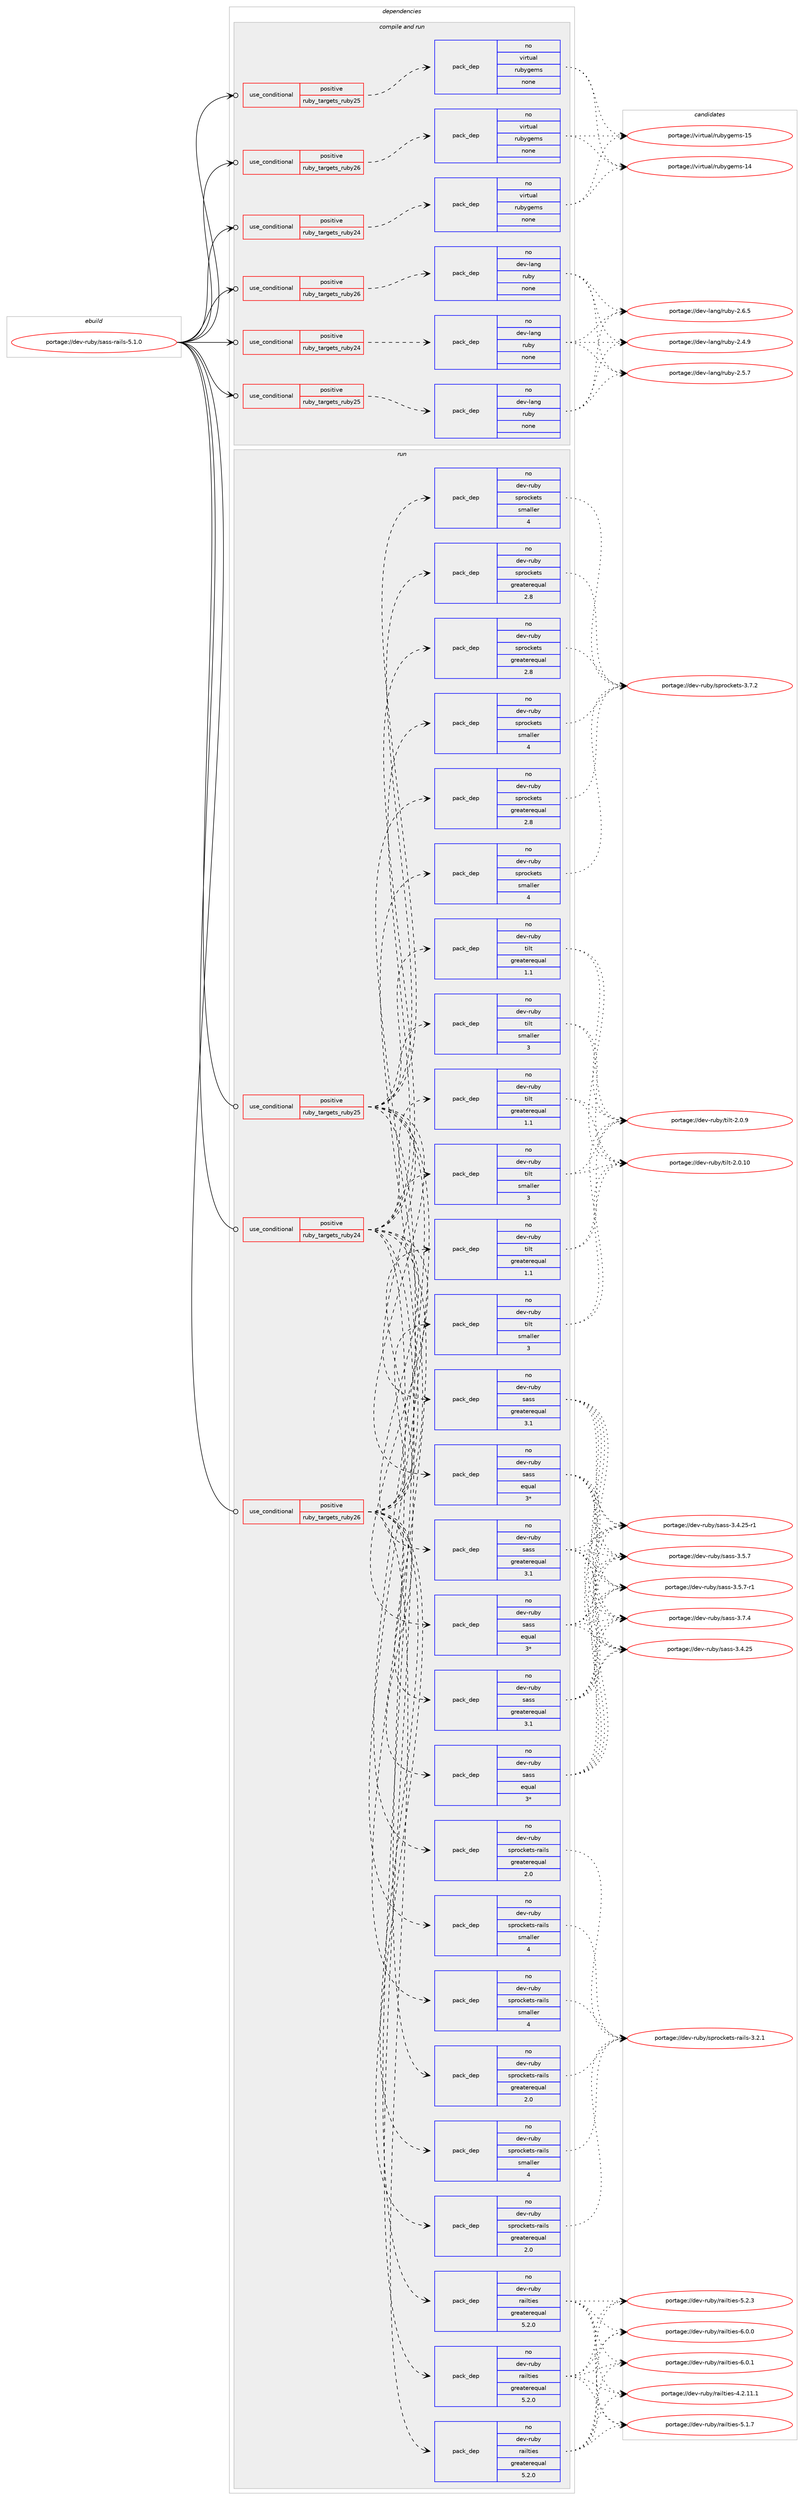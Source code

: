 digraph prolog {

# *************
# Graph options
# *************

newrank=true;
concentrate=true;
compound=true;
graph [rankdir=LR,fontname=Helvetica,fontsize=10,ranksep=1.5];#, ranksep=2.5, nodesep=0.2];
edge  [arrowhead=vee];
node  [fontname=Helvetica,fontsize=10];

# **********
# The ebuild
# **********

subgraph cluster_leftcol {
color=gray;
rank=same;
label=<<i>ebuild</i>>;
id [label="portage://dev-ruby/sass-rails-5.1.0", color=red, width=4, href="../dev-ruby/sass-rails-5.1.0.svg"];
}

# ****************
# The dependencies
# ****************

subgraph cluster_midcol {
color=gray;
label=<<i>dependencies</i>>;
subgraph cluster_compile {
fillcolor="#eeeeee";
style=filled;
label=<<i>compile</i>>;
}
subgraph cluster_compileandrun {
fillcolor="#eeeeee";
style=filled;
label=<<i>compile and run</i>>;
subgraph cond65719 {
dependency248407 [label=<<TABLE BORDER="0" CELLBORDER="1" CELLSPACING="0" CELLPADDING="4"><TR><TD ROWSPAN="3" CELLPADDING="10">use_conditional</TD></TR><TR><TD>positive</TD></TR><TR><TD>ruby_targets_ruby24</TD></TR></TABLE>>, shape=none, color=red];
subgraph pack179141 {
dependency248408 [label=<<TABLE BORDER="0" CELLBORDER="1" CELLSPACING="0" CELLPADDING="4" WIDTH="220"><TR><TD ROWSPAN="6" CELLPADDING="30">pack_dep</TD></TR><TR><TD WIDTH="110">no</TD></TR><TR><TD>dev-lang</TD></TR><TR><TD>ruby</TD></TR><TR><TD>none</TD></TR><TR><TD></TD></TR></TABLE>>, shape=none, color=blue];
}
dependency248407:e -> dependency248408:w [weight=20,style="dashed",arrowhead="vee"];
}
id:e -> dependency248407:w [weight=20,style="solid",arrowhead="odotvee"];
subgraph cond65720 {
dependency248409 [label=<<TABLE BORDER="0" CELLBORDER="1" CELLSPACING="0" CELLPADDING="4"><TR><TD ROWSPAN="3" CELLPADDING="10">use_conditional</TD></TR><TR><TD>positive</TD></TR><TR><TD>ruby_targets_ruby24</TD></TR></TABLE>>, shape=none, color=red];
subgraph pack179142 {
dependency248410 [label=<<TABLE BORDER="0" CELLBORDER="1" CELLSPACING="0" CELLPADDING="4" WIDTH="220"><TR><TD ROWSPAN="6" CELLPADDING="30">pack_dep</TD></TR><TR><TD WIDTH="110">no</TD></TR><TR><TD>virtual</TD></TR><TR><TD>rubygems</TD></TR><TR><TD>none</TD></TR><TR><TD></TD></TR></TABLE>>, shape=none, color=blue];
}
dependency248409:e -> dependency248410:w [weight=20,style="dashed",arrowhead="vee"];
}
id:e -> dependency248409:w [weight=20,style="solid",arrowhead="odotvee"];
subgraph cond65721 {
dependency248411 [label=<<TABLE BORDER="0" CELLBORDER="1" CELLSPACING="0" CELLPADDING="4"><TR><TD ROWSPAN="3" CELLPADDING="10">use_conditional</TD></TR><TR><TD>positive</TD></TR><TR><TD>ruby_targets_ruby25</TD></TR></TABLE>>, shape=none, color=red];
subgraph pack179143 {
dependency248412 [label=<<TABLE BORDER="0" CELLBORDER="1" CELLSPACING="0" CELLPADDING="4" WIDTH="220"><TR><TD ROWSPAN="6" CELLPADDING="30">pack_dep</TD></TR><TR><TD WIDTH="110">no</TD></TR><TR><TD>dev-lang</TD></TR><TR><TD>ruby</TD></TR><TR><TD>none</TD></TR><TR><TD></TD></TR></TABLE>>, shape=none, color=blue];
}
dependency248411:e -> dependency248412:w [weight=20,style="dashed",arrowhead="vee"];
}
id:e -> dependency248411:w [weight=20,style="solid",arrowhead="odotvee"];
subgraph cond65722 {
dependency248413 [label=<<TABLE BORDER="0" CELLBORDER="1" CELLSPACING="0" CELLPADDING="4"><TR><TD ROWSPAN="3" CELLPADDING="10">use_conditional</TD></TR><TR><TD>positive</TD></TR><TR><TD>ruby_targets_ruby25</TD></TR></TABLE>>, shape=none, color=red];
subgraph pack179144 {
dependency248414 [label=<<TABLE BORDER="0" CELLBORDER="1" CELLSPACING="0" CELLPADDING="4" WIDTH="220"><TR><TD ROWSPAN="6" CELLPADDING="30">pack_dep</TD></TR><TR><TD WIDTH="110">no</TD></TR><TR><TD>virtual</TD></TR><TR><TD>rubygems</TD></TR><TR><TD>none</TD></TR><TR><TD></TD></TR></TABLE>>, shape=none, color=blue];
}
dependency248413:e -> dependency248414:w [weight=20,style="dashed",arrowhead="vee"];
}
id:e -> dependency248413:w [weight=20,style="solid",arrowhead="odotvee"];
subgraph cond65723 {
dependency248415 [label=<<TABLE BORDER="0" CELLBORDER="1" CELLSPACING="0" CELLPADDING="4"><TR><TD ROWSPAN="3" CELLPADDING="10">use_conditional</TD></TR><TR><TD>positive</TD></TR><TR><TD>ruby_targets_ruby26</TD></TR></TABLE>>, shape=none, color=red];
subgraph pack179145 {
dependency248416 [label=<<TABLE BORDER="0" CELLBORDER="1" CELLSPACING="0" CELLPADDING="4" WIDTH="220"><TR><TD ROWSPAN="6" CELLPADDING="30">pack_dep</TD></TR><TR><TD WIDTH="110">no</TD></TR><TR><TD>dev-lang</TD></TR><TR><TD>ruby</TD></TR><TR><TD>none</TD></TR><TR><TD></TD></TR></TABLE>>, shape=none, color=blue];
}
dependency248415:e -> dependency248416:w [weight=20,style="dashed",arrowhead="vee"];
}
id:e -> dependency248415:w [weight=20,style="solid",arrowhead="odotvee"];
subgraph cond65724 {
dependency248417 [label=<<TABLE BORDER="0" CELLBORDER="1" CELLSPACING="0" CELLPADDING="4"><TR><TD ROWSPAN="3" CELLPADDING="10">use_conditional</TD></TR><TR><TD>positive</TD></TR><TR><TD>ruby_targets_ruby26</TD></TR></TABLE>>, shape=none, color=red];
subgraph pack179146 {
dependency248418 [label=<<TABLE BORDER="0" CELLBORDER="1" CELLSPACING="0" CELLPADDING="4" WIDTH="220"><TR><TD ROWSPAN="6" CELLPADDING="30">pack_dep</TD></TR><TR><TD WIDTH="110">no</TD></TR><TR><TD>virtual</TD></TR><TR><TD>rubygems</TD></TR><TR><TD>none</TD></TR><TR><TD></TD></TR></TABLE>>, shape=none, color=blue];
}
dependency248417:e -> dependency248418:w [weight=20,style="dashed",arrowhead="vee"];
}
id:e -> dependency248417:w [weight=20,style="solid",arrowhead="odotvee"];
}
subgraph cluster_run {
fillcolor="#eeeeee";
style=filled;
label=<<i>run</i>>;
subgraph cond65725 {
dependency248419 [label=<<TABLE BORDER="0" CELLBORDER="1" CELLSPACING="0" CELLPADDING="4"><TR><TD ROWSPAN="3" CELLPADDING="10">use_conditional</TD></TR><TR><TD>positive</TD></TR><TR><TD>ruby_targets_ruby24</TD></TR></TABLE>>, shape=none, color=red];
subgraph pack179147 {
dependency248420 [label=<<TABLE BORDER="0" CELLBORDER="1" CELLSPACING="0" CELLPADDING="4" WIDTH="220"><TR><TD ROWSPAN="6" CELLPADDING="30">pack_dep</TD></TR><TR><TD WIDTH="110">no</TD></TR><TR><TD>dev-ruby</TD></TR><TR><TD>sass</TD></TR><TR><TD>greaterequal</TD></TR><TR><TD>3.1</TD></TR></TABLE>>, shape=none, color=blue];
}
dependency248419:e -> dependency248420:w [weight=20,style="dashed",arrowhead="vee"];
subgraph pack179148 {
dependency248421 [label=<<TABLE BORDER="0" CELLBORDER="1" CELLSPACING="0" CELLPADDING="4" WIDTH="220"><TR><TD ROWSPAN="6" CELLPADDING="30">pack_dep</TD></TR><TR><TD WIDTH="110">no</TD></TR><TR><TD>dev-ruby</TD></TR><TR><TD>sass</TD></TR><TR><TD>equal</TD></TR><TR><TD>3*</TD></TR></TABLE>>, shape=none, color=blue];
}
dependency248419:e -> dependency248421:w [weight=20,style="dashed",arrowhead="vee"];
subgraph pack179149 {
dependency248422 [label=<<TABLE BORDER="0" CELLBORDER="1" CELLSPACING="0" CELLPADDING="4" WIDTH="220"><TR><TD ROWSPAN="6" CELLPADDING="30">pack_dep</TD></TR><TR><TD WIDTH="110">no</TD></TR><TR><TD>dev-ruby</TD></TR><TR><TD>railties</TD></TR><TR><TD>greaterequal</TD></TR><TR><TD>5.2.0</TD></TR></TABLE>>, shape=none, color=blue];
}
dependency248419:e -> dependency248422:w [weight=20,style="dashed",arrowhead="vee"];
subgraph pack179150 {
dependency248423 [label=<<TABLE BORDER="0" CELLBORDER="1" CELLSPACING="0" CELLPADDING="4" WIDTH="220"><TR><TD ROWSPAN="6" CELLPADDING="30">pack_dep</TD></TR><TR><TD WIDTH="110">no</TD></TR><TR><TD>dev-ruby</TD></TR><TR><TD>sprockets-rails</TD></TR><TR><TD>greaterequal</TD></TR><TR><TD>2.0</TD></TR></TABLE>>, shape=none, color=blue];
}
dependency248419:e -> dependency248423:w [weight=20,style="dashed",arrowhead="vee"];
subgraph pack179151 {
dependency248424 [label=<<TABLE BORDER="0" CELLBORDER="1" CELLSPACING="0" CELLPADDING="4" WIDTH="220"><TR><TD ROWSPAN="6" CELLPADDING="30">pack_dep</TD></TR><TR><TD WIDTH="110">no</TD></TR><TR><TD>dev-ruby</TD></TR><TR><TD>sprockets-rails</TD></TR><TR><TD>smaller</TD></TR><TR><TD>4</TD></TR></TABLE>>, shape=none, color=blue];
}
dependency248419:e -> dependency248424:w [weight=20,style="dashed",arrowhead="vee"];
subgraph pack179152 {
dependency248425 [label=<<TABLE BORDER="0" CELLBORDER="1" CELLSPACING="0" CELLPADDING="4" WIDTH="220"><TR><TD ROWSPAN="6" CELLPADDING="30">pack_dep</TD></TR><TR><TD WIDTH="110">no</TD></TR><TR><TD>dev-ruby</TD></TR><TR><TD>sprockets</TD></TR><TR><TD>greaterequal</TD></TR><TR><TD>2.8</TD></TR></TABLE>>, shape=none, color=blue];
}
dependency248419:e -> dependency248425:w [weight=20,style="dashed",arrowhead="vee"];
subgraph pack179153 {
dependency248426 [label=<<TABLE BORDER="0" CELLBORDER="1" CELLSPACING="0" CELLPADDING="4" WIDTH="220"><TR><TD ROWSPAN="6" CELLPADDING="30">pack_dep</TD></TR><TR><TD WIDTH="110">no</TD></TR><TR><TD>dev-ruby</TD></TR><TR><TD>sprockets</TD></TR><TR><TD>smaller</TD></TR><TR><TD>4</TD></TR></TABLE>>, shape=none, color=blue];
}
dependency248419:e -> dependency248426:w [weight=20,style="dashed",arrowhead="vee"];
subgraph pack179154 {
dependency248427 [label=<<TABLE BORDER="0" CELLBORDER="1" CELLSPACING="0" CELLPADDING="4" WIDTH="220"><TR><TD ROWSPAN="6" CELLPADDING="30">pack_dep</TD></TR><TR><TD WIDTH="110">no</TD></TR><TR><TD>dev-ruby</TD></TR><TR><TD>tilt</TD></TR><TR><TD>greaterequal</TD></TR><TR><TD>1.1</TD></TR></TABLE>>, shape=none, color=blue];
}
dependency248419:e -> dependency248427:w [weight=20,style="dashed",arrowhead="vee"];
subgraph pack179155 {
dependency248428 [label=<<TABLE BORDER="0" CELLBORDER="1" CELLSPACING="0" CELLPADDING="4" WIDTH="220"><TR><TD ROWSPAN="6" CELLPADDING="30">pack_dep</TD></TR><TR><TD WIDTH="110">no</TD></TR><TR><TD>dev-ruby</TD></TR><TR><TD>tilt</TD></TR><TR><TD>smaller</TD></TR><TR><TD>3</TD></TR></TABLE>>, shape=none, color=blue];
}
dependency248419:e -> dependency248428:w [weight=20,style="dashed",arrowhead="vee"];
}
id:e -> dependency248419:w [weight=20,style="solid",arrowhead="odot"];
subgraph cond65726 {
dependency248429 [label=<<TABLE BORDER="0" CELLBORDER="1" CELLSPACING="0" CELLPADDING="4"><TR><TD ROWSPAN="3" CELLPADDING="10">use_conditional</TD></TR><TR><TD>positive</TD></TR><TR><TD>ruby_targets_ruby25</TD></TR></TABLE>>, shape=none, color=red];
subgraph pack179156 {
dependency248430 [label=<<TABLE BORDER="0" CELLBORDER="1" CELLSPACING="0" CELLPADDING="4" WIDTH="220"><TR><TD ROWSPAN="6" CELLPADDING="30">pack_dep</TD></TR><TR><TD WIDTH="110">no</TD></TR><TR><TD>dev-ruby</TD></TR><TR><TD>sass</TD></TR><TR><TD>greaterequal</TD></TR><TR><TD>3.1</TD></TR></TABLE>>, shape=none, color=blue];
}
dependency248429:e -> dependency248430:w [weight=20,style="dashed",arrowhead="vee"];
subgraph pack179157 {
dependency248431 [label=<<TABLE BORDER="0" CELLBORDER="1" CELLSPACING="0" CELLPADDING="4" WIDTH="220"><TR><TD ROWSPAN="6" CELLPADDING="30">pack_dep</TD></TR><TR><TD WIDTH="110">no</TD></TR><TR><TD>dev-ruby</TD></TR><TR><TD>sass</TD></TR><TR><TD>equal</TD></TR><TR><TD>3*</TD></TR></TABLE>>, shape=none, color=blue];
}
dependency248429:e -> dependency248431:w [weight=20,style="dashed",arrowhead="vee"];
subgraph pack179158 {
dependency248432 [label=<<TABLE BORDER="0" CELLBORDER="1" CELLSPACING="0" CELLPADDING="4" WIDTH="220"><TR><TD ROWSPAN="6" CELLPADDING="30">pack_dep</TD></TR><TR><TD WIDTH="110">no</TD></TR><TR><TD>dev-ruby</TD></TR><TR><TD>railties</TD></TR><TR><TD>greaterequal</TD></TR><TR><TD>5.2.0</TD></TR></TABLE>>, shape=none, color=blue];
}
dependency248429:e -> dependency248432:w [weight=20,style="dashed",arrowhead="vee"];
subgraph pack179159 {
dependency248433 [label=<<TABLE BORDER="0" CELLBORDER="1" CELLSPACING="0" CELLPADDING="4" WIDTH="220"><TR><TD ROWSPAN="6" CELLPADDING="30">pack_dep</TD></TR><TR><TD WIDTH="110">no</TD></TR><TR><TD>dev-ruby</TD></TR><TR><TD>sprockets-rails</TD></TR><TR><TD>greaterequal</TD></TR><TR><TD>2.0</TD></TR></TABLE>>, shape=none, color=blue];
}
dependency248429:e -> dependency248433:w [weight=20,style="dashed",arrowhead="vee"];
subgraph pack179160 {
dependency248434 [label=<<TABLE BORDER="0" CELLBORDER="1" CELLSPACING="0" CELLPADDING="4" WIDTH="220"><TR><TD ROWSPAN="6" CELLPADDING="30">pack_dep</TD></TR><TR><TD WIDTH="110">no</TD></TR><TR><TD>dev-ruby</TD></TR><TR><TD>sprockets-rails</TD></TR><TR><TD>smaller</TD></TR><TR><TD>4</TD></TR></TABLE>>, shape=none, color=blue];
}
dependency248429:e -> dependency248434:w [weight=20,style="dashed",arrowhead="vee"];
subgraph pack179161 {
dependency248435 [label=<<TABLE BORDER="0" CELLBORDER="1" CELLSPACING="0" CELLPADDING="4" WIDTH="220"><TR><TD ROWSPAN="6" CELLPADDING="30">pack_dep</TD></TR><TR><TD WIDTH="110">no</TD></TR><TR><TD>dev-ruby</TD></TR><TR><TD>sprockets</TD></TR><TR><TD>greaterequal</TD></TR><TR><TD>2.8</TD></TR></TABLE>>, shape=none, color=blue];
}
dependency248429:e -> dependency248435:w [weight=20,style="dashed",arrowhead="vee"];
subgraph pack179162 {
dependency248436 [label=<<TABLE BORDER="0" CELLBORDER="1" CELLSPACING="0" CELLPADDING="4" WIDTH="220"><TR><TD ROWSPAN="6" CELLPADDING="30">pack_dep</TD></TR><TR><TD WIDTH="110">no</TD></TR><TR><TD>dev-ruby</TD></TR><TR><TD>sprockets</TD></TR><TR><TD>smaller</TD></TR><TR><TD>4</TD></TR></TABLE>>, shape=none, color=blue];
}
dependency248429:e -> dependency248436:w [weight=20,style="dashed",arrowhead="vee"];
subgraph pack179163 {
dependency248437 [label=<<TABLE BORDER="0" CELLBORDER="1" CELLSPACING="0" CELLPADDING="4" WIDTH="220"><TR><TD ROWSPAN="6" CELLPADDING="30">pack_dep</TD></TR><TR><TD WIDTH="110">no</TD></TR><TR><TD>dev-ruby</TD></TR><TR><TD>tilt</TD></TR><TR><TD>greaterequal</TD></TR><TR><TD>1.1</TD></TR></TABLE>>, shape=none, color=blue];
}
dependency248429:e -> dependency248437:w [weight=20,style="dashed",arrowhead="vee"];
subgraph pack179164 {
dependency248438 [label=<<TABLE BORDER="0" CELLBORDER="1" CELLSPACING="0" CELLPADDING="4" WIDTH="220"><TR><TD ROWSPAN="6" CELLPADDING="30">pack_dep</TD></TR><TR><TD WIDTH="110">no</TD></TR><TR><TD>dev-ruby</TD></TR><TR><TD>tilt</TD></TR><TR><TD>smaller</TD></TR><TR><TD>3</TD></TR></TABLE>>, shape=none, color=blue];
}
dependency248429:e -> dependency248438:w [weight=20,style="dashed",arrowhead="vee"];
}
id:e -> dependency248429:w [weight=20,style="solid",arrowhead="odot"];
subgraph cond65727 {
dependency248439 [label=<<TABLE BORDER="0" CELLBORDER="1" CELLSPACING="0" CELLPADDING="4"><TR><TD ROWSPAN="3" CELLPADDING="10">use_conditional</TD></TR><TR><TD>positive</TD></TR><TR><TD>ruby_targets_ruby26</TD></TR></TABLE>>, shape=none, color=red];
subgraph pack179165 {
dependency248440 [label=<<TABLE BORDER="0" CELLBORDER="1" CELLSPACING="0" CELLPADDING="4" WIDTH="220"><TR><TD ROWSPAN="6" CELLPADDING="30">pack_dep</TD></TR><TR><TD WIDTH="110">no</TD></TR><TR><TD>dev-ruby</TD></TR><TR><TD>sass</TD></TR><TR><TD>greaterequal</TD></TR><TR><TD>3.1</TD></TR></TABLE>>, shape=none, color=blue];
}
dependency248439:e -> dependency248440:w [weight=20,style="dashed",arrowhead="vee"];
subgraph pack179166 {
dependency248441 [label=<<TABLE BORDER="0" CELLBORDER="1" CELLSPACING="0" CELLPADDING="4" WIDTH="220"><TR><TD ROWSPAN="6" CELLPADDING="30">pack_dep</TD></TR><TR><TD WIDTH="110">no</TD></TR><TR><TD>dev-ruby</TD></TR><TR><TD>sass</TD></TR><TR><TD>equal</TD></TR><TR><TD>3*</TD></TR></TABLE>>, shape=none, color=blue];
}
dependency248439:e -> dependency248441:w [weight=20,style="dashed",arrowhead="vee"];
subgraph pack179167 {
dependency248442 [label=<<TABLE BORDER="0" CELLBORDER="1" CELLSPACING="0" CELLPADDING="4" WIDTH="220"><TR><TD ROWSPAN="6" CELLPADDING="30">pack_dep</TD></TR><TR><TD WIDTH="110">no</TD></TR><TR><TD>dev-ruby</TD></TR><TR><TD>railties</TD></TR><TR><TD>greaterequal</TD></TR><TR><TD>5.2.0</TD></TR></TABLE>>, shape=none, color=blue];
}
dependency248439:e -> dependency248442:w [weight=20,style="dashed",arrowhead="vee"];
subgraph pack179168 {
dependency248443 [label=<<TABLE BORDER="0" CELLBORDER="1" CELLSPACING="0" CELLPADDING="4" WIDTH="220"><TR><TD ROWSPAN="6" CELLPADDING="30">pack_dep</TD></TR><TR><TD WIDTH="110">no</TD></TR><TR><TD>dev-ruby</TD></TR><TR><TD>sprockets-rails</TD></TR><TR><TD>greaterequal</TD></TR><TR><TD>2.0</TD></TR></TABLE>>, shape=none, color=blue];
}
dependency248439:e -> dependency248443:w [weight=20,style="dashed",arrowhead="vee"];
subgraph pack179169 {
dependency248444 [label=<<TABLE BORDER="0" CELLBORDER="1" CELLSPACING="0" CELLPADDING="4" WIDTH="220"><TR><TD ROWSPAN="6" CELLPADDING="30">pack_dep</TD></TR><TR><TD WIDTH="110">no</TD></TR><TR><TD>dev-ruby</TD></TR><TR><TD>sprockets-rails</TD></TR><TR><TD>smaller</TD></TR><TR><TD>4</TD></TR></TABLE>>, shape=none, color=blue];
}
dependency248439:e -> dependency248444:w [weight=20,style="dashed",arrowhead="vee"];
subgraph pack179170 {
dependency248445 [label=<<TABLE BORDER="0" CELLBORDER="1" CELLSPACING="0" CELLPADDING="4" WIDTH="220"><TR><TD ROWSPAN="6" CELLPADDING="30">pack_dep</TD></TR><TR><TD WIDTH="110">no</TD></TR><TR><TD>dev-ruby</TD></TR><TR><TD>sprockets</TD></TR><TR><TD>greaterequal</TD></TR><TR><TD>2.8</TD></TR></TABLE>>, shape=none, color=blue];
}
dependency248439:e -> dependency248445:w [weight=20,style="dashed",arrowhead="vee"];
subgraph pack179171 {
dependency248446 [label=<<TABLE BORDER="0" CELLBORDER="1" CELLSPACING="0" CELLPADDING="4" WIDTH="220"><TR><TD ROWSPAN="6" CELLPADDING="30">pack_dep</TD></TR><TR><TD WIDTH="110">no</TD></TR><TR><TD>dev-ruby</TD></TR><TR><TD>sprockets</TD></TR><TR><TD>smaller</TD></TR><TR><TD>4</TD></TR></TABLE>>, shape=none, color=blue];
}
dependency248439:e -> dependency248446:w [weight=20,style="dashed",arrowhead="vee"];
subgraph pack179172 {
dependency248447 [label=<<TABLE BORDER="0" CELLBORDER="1" CELLSPACING="0" CELLPADDING="4" WIDTH="220"><TR><TD ROWSPAN="6" CELLPADDING="30">pack_dep</TD></TR><TR><TD WIDTH="110">no</TD></TR><TR><TD>dev-ruby</TD></TR><TR><TD>tilt</TD></TR><TR><TD>greaterequal</TD></TR><TR><TD>1.1</TD></TR></TABLE>>, shape=none, color=blue];
}
dependency248439:e -> dependency248447:w [weight=20,style="dashed",arrowhead="vee"];
subgraph pack179173 {
dependency248448 [label=<<TABLE BORDER="0" CELLBORDER="1" CELLSPACING="0" CELLPADDING="4" WIDTH="220"><TR><TD ROWSPAN="6" CELLPADDING="30">pack_dep</TD></TR><TR><TD WIDTH="110">no</TD></TR><TR><TD>dev-ruby</TD></TR><TR><TD>tilt</TD></TR><TR><TD>smaller</TD></TR><TR><TD>3</TD></TR></TABLE>>, shape=none, color=blue];
}
dependency248439:e -> dependency248448:w [weight=20,style="dashed",arrowhead="vee"];
}
id:e -> dependency248439:w [weight=20,style="solid",arrowhead="odot"];
}
}

# **************
# The candidates
# **************

subgraph cluster_choices {
rank=same;
color=gray;
label=<<i>candidates</i>>;

subgraph choice179141 {
color=black;
nodesep=1;
choiceportage10010111845108971101034711411798121455046524657 [label="portage://dev-lang/ruby-2.4.9", color=red, width=4,href="../dev-lang/ruby-2.4.9.svg"];
choiceportage10010111845108971101034711411798121455046534655 [label="portage://dev-lang/ruby-2.5.7", color=red, width=4,href="../dev-lang/ruby-2.5.7.svg"];
choiceportage10010111845108971101034711411798121455046544653 [label="portage://dev-lang/ruby-2.6.5", color=red, width=4,href="../dev-lang/ruby-2.6.5.svg"];
dependency248408:e -> choiceportage10010111845108971101034711411798121455046524657:w [style=dotted,weight="100"];
dependency248408:e -> choiceportage10010111845108971101034711411798121455046534655:w [style=dotted,weight="100"];
dependency248408:e -> choiceportage10010111845108971101034711411798121455046544653:w [style=dotted,weight="100"];
}
subgraph choice179142 {
color=black;
nodesep=1;
choiceportage118105114116117971084711411798121103101109115454952 [label="portage://virtual/rubygems-14", color=red, width=4,href="../virtual/rubygems-14.svg"];
choiceportage118105114116117971084711411798121103101109115454953 [label="portage://virtual/rubygems-15", color=red, width=4,href="../virtual/rubygems-15.svg"];
dependency248410:e -> choiceportage118105114116117971084711411798121103101109115454952:w [style=dotted,weight="100"];
dependency248410:e -> choiceportage118105114116117971084711411798121103101109115454953:w [style=dotted,weight="100"];
}
subgraph choice179143 {
color=black;
nodesep=1;
choiceportage10010111845108971101034711411798121455046524657 [label="portage://dev-lang/ruby-2.4.9", color=red, width=4,href="../dev-lang/ruby-2.4.9.svg"];
choiceportage10010111845108971101034711411798121455046534655 [label="portage://dev-lang/ruby-2.5.7", color=red, width=4,href="../dev-lang/ruby-2.5.7.svg"];
choiceportage10010111845108971101034711411798121455046544653 [label="portage://dev-lang/ruby-2.6.5", color=red, width=4,href="../dev-lang/ruby-2.6.5.svg"];
dependency248412:e -> choiceportage10010111845108971101034711411798121455046524657:w [style=dotted,weight="100"];
dependency248412:e -> choiceportage10010111845108971101034711411798121455046534655:w [style=dotted,weight="100"];
dependency248412:e -> choiceportage10010111845108971101034711411798121455046544653:w [style=dotted,weight="100"];
}
subgraph choice179144 {
color=black;
nodesep=1;
choiceportage118105114116117971084711411798121103101109115454952 [label="portage://virtual/rubygems-14", color=red, width=4,href="../virtual/rubygems-14.svg"];
choiceportage118105114116117971084711411798121103101109115454953 [label="portage://virtual/rubygems-15", color=red, width=4,href="../virtual/rubygems-15.svg"];
dependency248414:e -> choiceportage118105114116117971084711411798121103101109115454952:w [style=dotted,weight="100"];
dependency248414:e -> choiceportage118105114116117971084711411798121103101109115454953:w [style=dotted,weight="100"];
}
subgraph choice179145 {
color=black;
nodesep=1;
choiceportage10010111845108971101034711411798121455046524657 [label="portage://dev-lang/ruby-2.4.9", color=red, width=4,href="../dev-lang/ruby-2.4.9.svg"];
choiceportage10010111845108971101034711411798121455046534655 [label="portage://dev-lang/ruby-2.5.7", color=red, width=4,href="../dev-lang/ruby-2.5.7.svg"];
choiceportage10010111845108971101034711411798121455046544653 [label="portage://dev-lang/ruby-2.6.5", color=red, width=4,href="../dev-lang/ruby-2.6.5.svg"];
dependency248416:e -> choiceportage10010111845108971101034711411798121455046524657:w [style=dotted,weight="100"];
dependency248416:e -> choiceportage10010111845108971101034711411798121455046534655:w [style=dotted,weight="100"];
dependency248416:e -> choiceportage10010111845108971101034711411798121455046544653:w [style=dotted,weight="100"];
}
subgraph choice179146 {
color=black;
nodesep=1;
choiceportage118105114116117971084711411798121103101109115454952 [label="portage://virtual/rubygems-14", color=red, width=4,href="../virtual/rubygems-14.svg"];
choiceportage118105114116117971084711411798121103101109115454953 [label="portage://virtual/rubygems-15", color=red, width=4,href="../virtual/rubygems-15.svg"];
dependency248418:e -> choiceportage118105114116117971084711411798121103101109115454952:w [style=dotted,weight="100"];
dependency248418:e -> choiceportage118105114116117971084711411798121103101109115454953:w [style=dotted,weight="100"];
}
subgraph choice179147 {
color=black;
nodesep=1;
choiceportage1001011184511411798121471159711511545514652465053 [label="portage://dev-ruby/sass-3.4.25", color=red, width=4,href="../dev-ruby/sass-3.4.25.svg"];
choiceportage10010111845114117981214711597115115455146524650534511449 [label="portage://dev-ruby/sass-3.4.25-r1", color=red, width=4,href="../dev-ruby/sass-3.4.25-r1.svg"];
choiceportage10010111845114117981214711597115115455146534655 [label="portage://dev-ruby/sass-3.5.7", color=red, width=4,href="../dev-ruby/sass-3.5.7.svg"];
choiceportage100101118451141179812147115971151154551465346554511449 [label="portage://dev-ruby/sass-3.5.7-r1", color=red, width=4,href="../dev-ruby/sass-3.5.7-r1.svg"];
choiceportage10010111845114117981214711597115115455146554652 [label="portage://dev-ruby/sass-3.7.4", color=red, width=4,href="../dev-ruby/sass-3.7.4.svg"];
dependency248420:e -> choiceportage1001011184511411798121471159711511545514652465053:w [style=dotted,weight="100"];
dependency248420:e -> choiceportage10010111845114117981214711597115115455146524650534511449:w [style=dotted,weight="100"];
dependency248420:e -> choiceportage10010111845114117981214711597115115455146534655:w [style=dotted,weight="100"];
dependency248420:e -> choiceportage100101118451141179812147115971151154551465346554511449:w [style=dotted,weight="100"];
dependency248420:e -> choiceportage10010111845114117981214711597115115455146554652:w [style=dotted,weight="100"];
}
subgraph choice179148 {
color=black;
nodesep=1;
choiceportage1001011184511411798121471159711511545514652465053 [label="portage://dev-ruby/sass-3.4.25", color=red, width=4,href="../dev-ruby/sass-3.4.25.svg"];
choiceportage10010111845114117981214711597115115455146524650534511449 [label="portage://dev-ruby/sass-3.4.25-r1", color=red, width=4,href="../dev-ruby/sass-3.4.25-r1.svg"];
choiceportage10010111845114117981214711597115115455146534655 [label="portage://dev-ruby/sass-3.5.7", color=red, width=4,href="../dev-ruby/sass-3.5.7.svg"];
choiceportage100101118451141179812147115971151154551465346554511449 [label="portage://dev-ruby/sass-3.5.7-r1", color=red, width=4,href="../dev-ruby/sass-3.5.7-r1.svg"];
choiceportage10010111845114117981214711597115115455146554652 [label="portage://dev-ruby/sass-3.7.4", color=red, width=4,href="../dev-ruby/sass-3.7.4.svg"];
dependency248421:e -> choiceportage1001011184511411798121471159711511545514652465053:w [style=dotted,weight="100"];
dependency248421:e -> choiceportage10010111845114117981214711597115115455146524650534511449:w [style=dotted,weight="100"];
dependency248421:e -> choiceportage10010111845114117981214711597115115455146534655:w [style=dotted,weight="100"];
dependency248421:e -> choiceportage100101118451141179812147115971151154551465346554511449:w [style=dotted,weight="100"];
dependency248421:e -> choiceportage10010111845114117981214711597115115455146554652:w [style=dotted,weight="100"];
}
subgraph choice179149 {
color=black;
nodesep=1;
choiceportage10010111845114117981214711497105108116105101115455246504649494649 [label="portage://dev-ruby/railties-4.2.11.1", color=red, width=4,href="../dev-ruby/railties-4.2.11.1.svg"];
choiceportage10010111845114117981214711497105108116105101115455346494655 [label="portage://dev-ruby/railties-5.1.7", color=red, width=4,href="../dev-ruby/railties-5.1.7.svg"];
choiceportage10010111845114117981214711497105108116105101115455346504651 [label="portage://dev-ruby/railties-5.2.3", color=red, width=4,href="../dev-ruby/railties-5.2.3.svg"];
choiceportage10010111845114117981214711497105108116105101115455446484648 [label="portage://dev-ruby/railties-6.0.0", color=red, width=4,href="../dev-ruby/railties-6.0.0.svg"];
choiceportage10010111845114117981214711497105108116105101115455446484649 [label="portage://dev-ruby/railties-6.0.1", color=red, width=4,href="../dev-ruby/railties-6.0.1.svg"];
dependency248422:e -> choiceportage10010111845114117981214711497105108116105101115455246504649494649:w [style=dotted,weight="100"];
dependency248422:e -> choiceportage10010111845114117981214711497105108116105101115455346494655:w [style=dotted,weight="100"];
dependency248422:e -> choiceportage10010111845114117981214711497105108116105101115455346504651:w [style=dotted,weight="100"];
dependency248422:e -> choiceportage10010111845114117981214711497105108116105101115455446484648:w [style=dotted,weight="100"];
dependency248422:e -> choiceportage10010111845114117981214711497105108116105101115455446484649:w [style=dotted,weight="100"];
}
subgraph choice179150 {
color=black;
nodesep=1;
choiceportage100101118451141179812147115112114111991071011161154511497105108115455146504649 [label="portage://dev-ruby/sprockets-rails-3.2.1", color=red, width=4,href="../dev-ruby/sprockets-rails-3.2.1.svg"];
dependency248423:e -> choiceportage100101118451141179812147115112114111991071011161154511497105108115455146504649:w [style=dotted,weight="100"];
}
subgraph choice179151 {
color=black;
nodesep=1;
choiceportage100101118451141179812147115112114111991071011161154511497105108115455146504649 [label="portage://dev-ruby/sprockets-rails-3.2.1", color=red, width=4,href="../dev-ruby/sprockets-rails-3.2.1.svg"];
dependency248424:e -> choiceportage100101118451141179812147115112114111991071011161154511497105108115455146504649:w [style=dotted,weight="100"];
}
subgraph choice179152 {
color=black;
nodesep=1;
choiceportage10010111845114117981214711511211411199107101116115455146554650 [label="portage://dev-ruby/sprockets-3.7.2", color=red, width=4,href="../dev-ruby/sprockets-3.7.2.svg"];
dependency248425:e -> choiceportage10010111845114117981214711511211411199107101116115455146554650:w [style=dotted,weight="100"];
}
subgraph choice179153 {
color=black;
nodesep=1;
choiceportage10010111845114117981214711511211411199107101116115455146554650 [label="portage://dev-ruby/sprockets-3.7.2", color=red, width=4,href="../dev-ruby/sprockets-3.7.2.svg"];
dependency248426:e -> choiceportage10010111845114117981214711511211411199107101116115455146554650:w [style=dotted,weight="100"];
}
subgraph choice179154 {
color=black;
nodesep=1;
choiceportage10010111845114117981214711610510811645504648464948 [label="portage://dev-ruby/tilt-2.0.10", color=red, width=4,href="../dev-ruby/tilt-2.0.10.svg"];
choiceportage100101118451141179812147116105108116455046484657 [label="portage://dev-ruby/tilt-2.0.9", color=red, width=4,href="../dev-ruby/tilt-2.0.9.svg"];
dependency248427:e -> choiceportage10010111845114117981214711610510811645504648464948:w [style=dotted,weight="100"];
dependency248427:e -> choiceportage100101118451141179812147116105108116455046484657:w [style=dotted,weight="100"];
}
subgraph choice179155 {
color=black;
nodesep=1;
choiceportage10010111845114117981214711610510811645504648464948 [label="portage://dev-ruby/tilt-2.0.10", color=red, width=4,href="../dev-ruby/tilt-2.0.10.svg"];
choiceportage100101118451141179812147116105108116455046484657 [label="portage://dev-ruby/tilt-2.0.9", color=red, width=4,href="../dev-ruby/tilt-2.0.9.svg"];
dependency248428:e -> choiceportage10010111845114117981214711610510811645504648464948:w [style=dotted,weight="100"];
dependency248428:e -> choiceportage100101118451141179812147116105108116455046484657:w [style=dotted,weight="100"];
}
subgraph choice179156 {
color=black;
nodesep=1;
choiceportage1001011184511411798121471159711511545514652465053 [label="portage://dev-ruby/sass-3.4.25", color=red, width=4,href="../dev-ruby/sass-3.4.25.svg"];
choiceportage10010111845114117981214711597115115455146524650534511449 [label="portage://dev-ruby/sass-3.4.25-r1", color=red, width=4,href="../dev-ruby/sass-3.4.25-r1.svg"];
choiceportage10010111845114117981214711597115115455146534655 [label="portage://dev-ruby/sass-3.5.7", color=red, width=4,href="../dev-ruby/sass-3.5.7.svg"];
choiceportage100101118451141179812147115971151154551465346554511449 [label="portage://dev-ruby/sass-3.5.7-r1", color=red, width=4,href="../dev-ruby/sass-3.5.7-r1.svg"];
choiceportage10010111845114117981214711597115115455146554652 [label="portage://dev-ruby/sass-3.7.4", color=red, width=4,href="../dev-ruby/sass-3.7.4.svg"];
dependency248430:e -> choiceportage1001011184511411798121471159711511545514652465053:w [style=dotted,weight="100"];
dependency248430:e -> choiceportage10010111845114117981214711597115115455146524650534511449:w [style=dotted,weight="100"];
dependency248430:e -> choiceportage10010111845114117981214711597115115455146534655:w [style=dotted,weight="100"];
dependency248430:e -> choiceportage100101118451141179812147115971151154551465346554511449:w [style=dotted,weight="100"];
dependency248430:e -> choiceportage10010111845114117981214711597115115455146554652:w [style=dotted,weight="100"];
}
subgraph choice179157 {
color=black;
nodesep=1;
choiceportage1001011184511411798121471159711511545514652465053 [label="portage://dev-ruby/sass-3.4.25", color=red, width=4,href="../dev-ruby/sass-3.4.25.svg"];
choiceportage10010111845114117981214711597115115455146524650534511449 [label="portage://dev-ruby/sass-3.4.25-r1", color=red, width=4,href="../dev-ruby/sass-3.4.25-r1.svg"];
choiceportage10010111845114117981214711597115115455146534655 [label="portage://dev-ruby/sass-3.5.7", color=red, width=4,href="../dev-ruby/sass-3.5.7.svg"];
choiceportage100101118451141179812147115971151154551465346554511449 [label="portage://dev-ruby/sass-3.5.7-r1", color=red, width=4,href="../dev-ruby/sass-3.5.7-r1.svg"];
choiceportage10010111845114117981214711597115115455146554652 [label="portage://dev-ruby/sass-3.7.4", color=red, width=4,href="../dev-ruby/sass-3.7.4.svg"];
dependency248431:e -> choiceportage1001011184511411798121471159711511545514652465053:w [style=dotted,weight="100"];
dependency248431:e -> choiceportage10010111845114117981214711597115115455146524650534511449:w [style=dotted,weight="100"];
dependency248431:e -> choiceportage10010111845114117981214711597115115455146534655:w [style=dotted,weight="100"];
dependency248431:e -> choiceportage100101118451141179812147115971151154551465346554511449:w [style=dotted,weight="100"];
dependency248431:e -> choiceportage10010111845114117981214711597115115455146554652:w [style=dotted,weight="100"];
}
subgraph choice179158 {
color=black;
nodesep=1;
choiceportage10010111845114117981214711497105108116105101115455246504649494649 [label="portage://dev-ruby/railties-4.2.11.1", color=red, width=4,href="../dev-ruby/railties-4.2.11.1.svg"];
choiceportage10010111845114117981214711497105108116105101115455346494655 [label="portage://dev-ruby/railties-5.1.7", color=red, width=4,href="../dev-ruby/railties-5.1.7.svg"];
choiceportage10010111845114117981214711497105108116105101115455346504651 [label="portage://dev-ruby/railties-5.2.3", color=red, width=4,href="../dev-ruby/railties-5.2.3.svg"];
choiceportage10010111845114117981214711497105108116105101115455446484648 [label="portage://dev-ruby/railties-6.0.0", color=red, width=4,href="../dev-ruby/railties-6.0.0.svg"];
choiceportage10010111845114117981214711497105108116105101115455446484649 [label="portage://dev-ruby/railties-6.0.1", color=red, width=4,href="../dev-ruby/railties-6.0.1.svg"];
dependency248432:e -> choiceportage10010111845114117981214711497105108116105101115455246504649494649:w [style=dotted,weight="100"];
dependency248432:e -> choiceportage10010111845114117981214711497105108116105101115455346494655:w [style=dotted,weight="100"];
dependency248432:e -> choiceportage10010111845114117981214711497105108116105101115455346504651:w [style=dotted,weight="100"];
dependency248432:e -> choiceportage10010111845114117981214711497105108116105101115455446484648:w [style=dotted,weight="100"];
dependency248432:e -> choiceportage10010111845114117981214711497105108116105101115455446484649:w [style=dotted,weight="100"];
}
subgraph choice179159 {
color=black;
nodesep=1;
choiceportage100101118451141179812147115112114111991071011161154511497105108115455146504649 [label="portage://dev-ruby/sprockets-rails-3.2.1", color=red, width=4,href="../dev-ruby/sprockets-rails-3.2.1.svg"];
dependency248433:e -> choiceportage100101118451141179812147115112114111991071011161154511497105108115455146504649:w [style=dotted,weight="100"];
}
subgraph choice179160 {
color=black;
nodesep=1;
choiceportage100101118451141179812147115112114111991071011161154511497105108115455146504649 [label="portage://dev-ruby/sprockets-rails-3.2.1", color=red, width=4,href="../dev-ruby/sprockets-rails-3.2.1.svg"];
dependency248434:e -> choiceportage100101118451141179812147115112114111991071011161154511497105108115455146504649:w [style=dotted,weight="100"];
}
subgraph choice179161 {
color=black;
nodesep=1;
choiceportage10010111845114117981214711511211411199107101116115455146554650 [label="portage://dev-ruby/sprockets-3.7.2", color=red, width=4,href="../dev-ruby/sprockets-3.7.2.svg"];
dependency248435:e -> choiceportage10010111845114117981214711511211411199107101116115455146554650:w [style=dotted,weight="100"];
}
subgraph choice179162 {
color=black;
nodesep=1;
choiceportage10010111845114117981214711511211411199107101116115455146554650 [label="portage://dev-ruby/sprockets-3.7.2", color=red, width=4,href="../dev-ruby/sprockets-3.7.2.svg"];
dependency248436:e -> choiceportage10010111845114117981214711511211411199107101116115455146554650:w [style=dotted,weight="100"];
}
subgraph choice179163 {
color=black;
nodesep=1;
choiceportage10010111845114117981214711610510811645504648464948 [label="portage://dev-ruby/tilt-2.0.10", color=red, width=4,href="../dev-ruby/tilt-2.0.10.svg"];
choiceportage100101118451141179812147116105108116455046484657 [label="portage://dev-ruby/tilt-2.0.9", color=red, width=4,href="../dev-ruby/tilt-2.0.9.svg"];
dependency248437:e -> choiceportage10010111845114117981214711610510811645504648464948:w [style=dotted,weight="100"];
dependency248437:e -> choiceportage100101118451141179812147116105108116455046484657:w [style=dotted,weight="100"];
}
subgraph choice179164 {
color=black;
nodesep=1;
choiceportage10010111845114117981214711610510811645504648464948 [label="portage://dev-ruby/tilt-2.0.10", color=red, width=4,href="../dev-ruby/tilt-2.0.10.svg"];
choiceportage100101118451141179812147116105108116455046484657 [label="portage://dev-ruby/tilt-2.0.9", color=red, width=4,href="../dev-ruby/tilt-2.0.9.svg"];
dependency248438:e -> choiceportage10010111845114117981214711610510811645504648464948:w [style=dotted,weight="100"];
dependency248438:e -> choiceportage100101118451141179812147116105108116455046484657:w [style=dotted,weight="100"];
}
subgraph choice179165 {
color=black;
nodesep=1;
choiceportage1001011184511411798121471159711511545514652465053 [label="portage://dev-ruby/sass-3.4.25", color=red, width=4,href="../dev-ruby/sass-3.4.25.svg"];
choiceportage10010111845114117981214711597115115455146524650534511449 [label="portage://dev-ruby/sass-3.4.25-r1", color=red, width=4,href="../dev-ruby/sass-3.4.25-r1.svg"];
choiceportage10010111845114117981214711597115115455146534655 [label="portage://dev-ruby/sass-3.5.7", color=red, width=4,href="../dev-ruby/sass-3.5.7.svg"];
choiceportage100101118451141179812147115971151154551465346554511449 [label="portage://dev-ruby/sass-3.5.7-r1", color=red, width=4,href="../dev-ruby/sass-3.5.7-r1.svg"];
choiceportage10010111845114117981214711597115115455146554652 [label="portage://dev-ruby/sass-3.7.4", color=red, width=4,href="../dev-ruby/sass-3.7.4.svg"];
dependency248440:e -> choiceportage1001011184511411798121471159711511545514652465053:w [style=dotted,weight="100"];
dependency248440:e -> choiceportage10010111845114117981214711597115115455146524650534511449:w [style=dotted,weight="100"];
dependency248440:e -> choiceportage10010111845114117981214711597115115455146534655:w [style=dotted,weight="100"];
dependency248440:e -> choiceportage100101118451141179812147115971151154551465346554511449:w [style=dotted,weight="100"];
dependency248440:e -> choiceportage10010111845114117981214711597115115455146554652:w [style=dotted,weight="100"];
}
subgraph choice179166 {
color=black;
nodesep=1;
choiceportage1001011184511411798121471159711511545514652465053 [label="portage://dev-ruby/sass-3.4.25", color=red, width=4,href="../dev-ruby/sass-3.4.25.svg"];
choiceportage10010111845114117981214711597115115455146524650534511449 [label="portage://dev-ruby/sass-3.4.25-r1", color=red, width=4,href="../dev-ruby/sass-3.4.25-r1.svg"];
choiceportage10010111845114117981214711597115115455146534655 [label="portage://dev-ruby/sass-3.5.7", color=red, width=4,href="../dev-ruby/sass-3.5.7.svg"];
choiceportage100101118451141179812147115971151154551465346554511449 [label="portage://dev-ruby/sass-3.5.7-r1", color=red, width=4,href="../dev-ruby/sass-3.5.7-r1.svg"];
choiceportage10010111845114117981214711597115115455146554652 [label="portage://dev-ruby/sass-3.7.4", color=red, width=4,href="../dev-ruby/sass-3.7.4.svg"];
dependency248441:e -> choiceportage1001011184511411798121471159711511545514652465053:w [style=dotted,weight="100"];
dependency248441:e -> choiceportage10010111845114117981214711597115115455146524650534511449:w [style=dotted,weight="100"];
dependency248441:e -> choiceportage10010111845114117981214711597115115455146534655:w [style=dotted,weight="100"];
dependency248441:e -> choiceportage100101118451141179812147115971151154551465346554511449:w [style=dotted,weight="100"];
dependency248441:e -> choiceportage10010111845114117981214711597115115455146554652:w [style=dotted,weight="100"];
}
subgraph choice179167 {
color=black;
nodesep=1;
choiceportage10010111845114117981214711497105108116105101115455246504649494649 [label="portage://dev-ruby/railties-4.2.11.1", color=red, width=4,href="../dev-ruby/railties-4.2.11.1.svg"];
choiceportage10010111845114117981214711497105108116105101115455346494655 [label="portage://dev-ruby/railties-5.1.7", color=red, width=4,href="../dev-ruby/railties-5.1.7.svg"];
choiceportage10010111845114117981214711497105108116105101115455346504651 [label="portage://dev-ruby/railties-5.2.3", color=red, width=4,href="../dev-ruby/railties-5.2.3.svg"];
choiceportage10010111845114117981214711497105108116105101115455446484648 [label="portage://dev-ruby/railties-6.0.0", color=red, width=4,href="../dev-ruby/railties-6.0.0.svg"];
choiceportage10010111845114117981214711497105108116105101115455446484649 [label="portage://dev-ruby/railties-6.0.1", color=red, width=4,href="../dev-ruby/railties-6.0.1.svg"];
dependency248442:e -> choiceportage10010111845114117981214711497105108116105101115455246504649494649:w [style=dotted,weight="100"];
dependency248442:e -> choiceportage10010111845114117981214711497105108116105101115455346494655:w [style=dotted,weight="100"];
dependency248442:e -> choiceportage10010111845114117981214711497105108116105101115455346504651:w [style=dotted,weight="100"];
dependency248442:e -> choiceportage10010111845114117981214711497105108116105101115455446484648:w [style=dotted,weight="100"];
dependency248442:e -> choiceportage10010111845114117981214711497105108116105101115455446484649:w [style=dotted,weight="100"];
}
subgraph choice179168 {
color=black;
nodesep=1;
choiceportage100101118451141179812147115112114111991071011161154511497105108115455146504649 [label="portage://dev-ruby/sprockets-rails-3.2.1", color=red, width=4,href="../dev-ruby/sprockets-rails-3.2.1.svg"];
dependency248443:e -> choiceportage100101118451141179812147115112114111991071011161154511497105108115455146504649:w [style=dotted,weight="100"];
}
subgraph choice179169 {
color=black;
nodesep=1;
choiceportage100101118451141179812147115112114111991071011161154511497105108115455146504649 [label="portage://dev-ruby/sprockets-rails-3.2.1", color=red, width=4,href="../dev-ruby/sprockets-rails-3.2.1.svg"];
dependency248444:e -> choiceportage100101118451141179812147115112114111991071011161154511497105108115455146504649:w [style=dotted,weight="100"];
}
subgraph choice179170 {
color=black;
nodesep=1;
choiceportage10010111845114117981214711511211411199107101116115455146554650 [label="portage://dev-ruby/sprockets-3.7.2", color=red, width=4,href="../dev-ruby/sprockets-3.7.2.svg"];
dependency248445:e -> choiceportage10010111845114117981214711511211411199107101116115455146554650:w [style=dotted,weight="100"];
}
subgraph choice179171 {
color=black;
nodesep=1;
choiceportage10010111845114117981214711511211411199107101116115455146554650 [label="portage://dev-ruby/sprockets-3.7.2", color=red, width=4,href="../dev-ruby/sprockets-3.7.2.svg"];
dependency248446:e -> choiceportage10010111845114117981214711511211411199107101116115455146554650:w [style=dotted,weight="100"];
}
subgraph choice179172 {
color=black;
nodesep=1;
choiceportage10010111845114117981214711610510811645504648464948 [label="portage://dev-ruby/tilt-2.0.10", color=red, width=4,href="../dev-ruby/tilt-2.0.10.svg"];
choiceportage100101118451141179812147116105108116455046484657 [label="portage://dev-ruby/tilt-2.0.9", color=red, width=4,href="../dev-ruby/tilt-2.0.9.svg"];
dependency248447:e -> choiceportage10010111845114117981214711610510811645504648464948:w [style=dotted,weight="100"];
dependency248447:e -> choiceportage100101118451141179812147116105108116455046484657:w [style=dotted,weight="100"];
}
subgraph choice179173 {
color=black;
nodesep=1;
choiceportage10010111845114117981214711610510811645504648464948 [label="portage://dev-ruby/tilt-2.0.10", color=red, width=4,href="../dev-ruby/tilt-2.0.10.svg"];
choiceportage100101118451141179812147116105108116455046484657 [label="portage://dev-ruby/tilt-2.0.9", color=red, width=4,href="../dev-ruby/tilt-2.0.9.svg"];
dependency248448:e -> choiceportage10010111845114117981214711610510811645504648464948:w [style=dotted,weight="100"];
dependency248448:e -> choiceportage100101118451141179812147116105108116455046484657:w [style=dotted,weight="100"];
}
}

}
